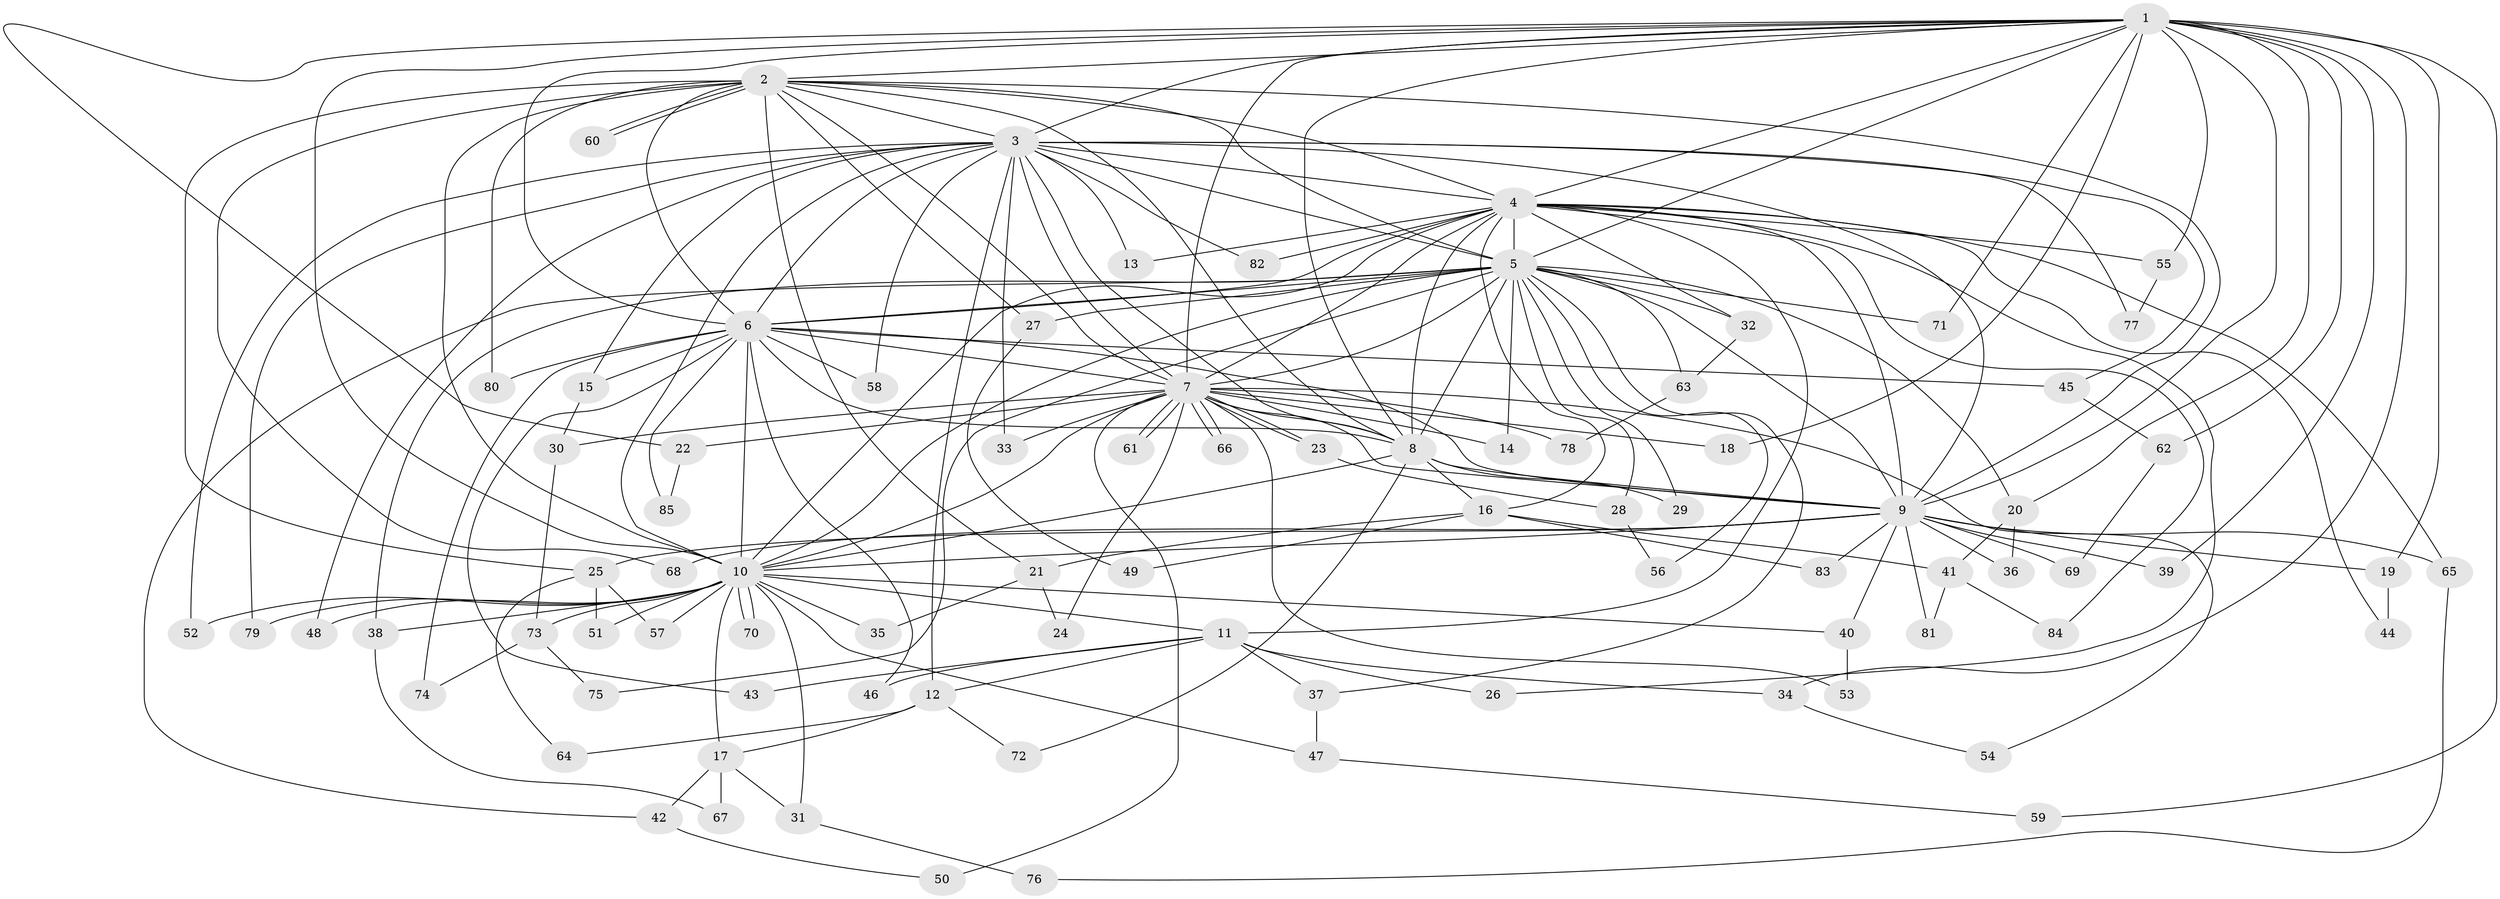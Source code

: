 // coarse degree distribution, {16: 0.03389830508474576, 13: 0.01694915254237288, 15: 0.01694915254237288, 21: 0.01694915254237288, 19: 0.01694915254237288, 29: 0.01694915254237288, 10: 0.01694915254237288, 8: 0.01694915254237288, 5: 0.05084745762711865, 2: 0.4576271186440678, 3: 0.2711864406779661, 6: 0.01694915254237288, 4: 0.05084745762711865}
// Generated by graph-tools (version 1.1) at 2025/17/03/04/25 18:17:17]
// undirected, 85 vertices, 195 edges
graph export_dot {
graph [start="1"]
  node [color=gray90,style=filled];
  1;
  2;
  3;
  4;
  5;
  6;
  7;
  8;
  9;
  10;
  11;
  12;
  13;
  14;
  15;
  16;
  17;
  18;
  19;
  20;
  21;
  22;
  23;
  24;
  25;
  26;
  27;
  28;
  29;
  30;
  31;
  32;
  33;
  34;
  35;
  36;
  37;
  38;
  39;
  40;
  41;
  42;
  43;
  44;
  45;
  46;
  47;
  48;
  49;
  50;
  51;
  52;
  53;
  54;
  55;
  56;
  57;
  58;
  59;
  60;
  61;
  62;
  63;
  64;
  65;
  66;
  67;
  68;
  69;
  70;
  71;
  72;
  73;
  74;
  75;
  76;
  77;
  78;
  79;
  80;
  81;
  82;
  83;
  84;
  85;
  1 -- 2;
  1 -- 3;
  1 -- 4;
  1 -- 5;
  1 -- 6;
  1 -- 7;
  1 -- 8;
  1 -- 9;
  1 -- 10;
  1 -- 18;
  1 -- 19;
  1 -- 20;
  1 -- 22;
  1 -- 34;
  1 -- 39;
  1 -- 55;
  1 -- 59;
  1 -- 62;
  1 -- 71;
  2 -- 3;
  2 -- 4;
  2 -- 5;
  2 -- 6;
  2 -- 7;
  2 -- 8;
  2 -- 9;
  2 -- 10;
  2 -- 21;
  2 -- 25;
  2 -- 27;
  2 -- 60;
  2 -- 60;
  2 -- 68;
  2 -- 80;
  3 -- 4;
  3 -- 5;
  3 -- 6;
  3 -- 7;
  3 -- 8;
  3 -- 9;
  3 -- 10;
  3 -- 12;
  3 -- 13;
  3 -- 15;
  3 -- 33;
  3 -- 45;
  3 -- 48;
  3 -- 52;
  3 -- 58;
  3 -- 77;
  3 -- 79;
  3 -- 82;
  4 -- 5;
  4 -- 6;
  4 -- 7;
  4 -- 8;
  4 -- 9;
  4 -- 10;
  4 -- 11;
  4 -- 13;
  4 -- 16;
  4 -- 26;
  4 -- 32;
  4 -- 44;
  4 -- 55;
  4 -- 65;
  4 -- 82;
  4 -- 84;
  5 -- 6;
  5 -- 7;
  5 -- 8;
  5 -- 9;
  5 -- 10;
  5 -- 14;
  5 -- 20;
  5 -- 27;
  5 -- 28;
  5 -- 29;
  5 -- 32;
  5 -- 37;
  5 -- 38;
  5 -- 42;
  5 -- 56;
  5 -- 63;
  5 -- 71;
  5 -- 75;
  6 -- 7;
  6 -- 8;
  6 -- 9;
  6 -- 10;
  6 -- 15;
  6 -- 43;
  6 -- 45;
  6 -- 46;
  6 -- 58;
  6 -- 74;
  6 -- 80;
  6 -- 85;
  7 -- 8;
  7 -- 9;
  7 -- 10;
  7 -- 14;
  7 -- 18;
  7 -- 22;
  7 -- 23;
  7 -- 23;
  7 -- 24;
  7 -- 30;
  7 -- 33;
  7 -- 50;
  7 -- 53;
  7 -- 54;
  7 -- 61;
  7 -- 61;
  7 -- 66;
  7 -- 66;
  7 -- 78;
  8 -- 9;
  8 -- 10;
  8 -- 16;
  8 -- 29;
  8 -- 72;
  9 -- 10;
  9 -- 19;
  9 -- 25;
  9 -- 36;
  9 -- 39;
  9 -- 40;
  9 -- 65;
  9 -- 68;
  9 -- 69;
  9 -- 81;
  9 -- 83;
  10 -- 11;
  10 -- 17;
  10 -- 31;
  10 -- 35;
  10 -- 38;
  10 -- 40;
  10 -- 47;
  10 -- 48;
  10 -- 51;
  10 -- 52;
  10 -- 57;
  10 -- 70;
  10 -- 70;
  10 -- 73;
  10 -- 79;
  11 -- 12;
  11 -- 26;
  11 -- 34;
  11 -- 37;
  11 -- 43;
  11 -- 46;
  12 -- 17;
  12 -- 64;
  12 -- 72;
  15 -- 30;
  16 -- 21;
  16 -- 41;
  16 -- 49;
  16 -- 83;
  17 -- 31;
  17 -- 42;
  17 -- 67;
  19 -- 44;
  20 -- 36;
  20 -- 41;
  21 -- 24;
  21 -- 35;
  22 -- 85;
  23 -- 28;
  25 -- 51;
  25 -- 57;
  25 -- 64;
  27 -- 49;
  28 -- 56;
  30 -- 73;
  31 -- 76;
  32 -- 63;
  34 -- 54;
  37 -- 47;
  38 -- 67;
  40 -- 53;
  41 -- 81;
  41 -- 84;
  42 -- 50;
  45 -- 62;
  47 -- 59;
  55 -- 77;
  62 -- 69;
  63 -- 78;
  65 -- 76;
  73 -- 74;
  73 -- 75;
}
